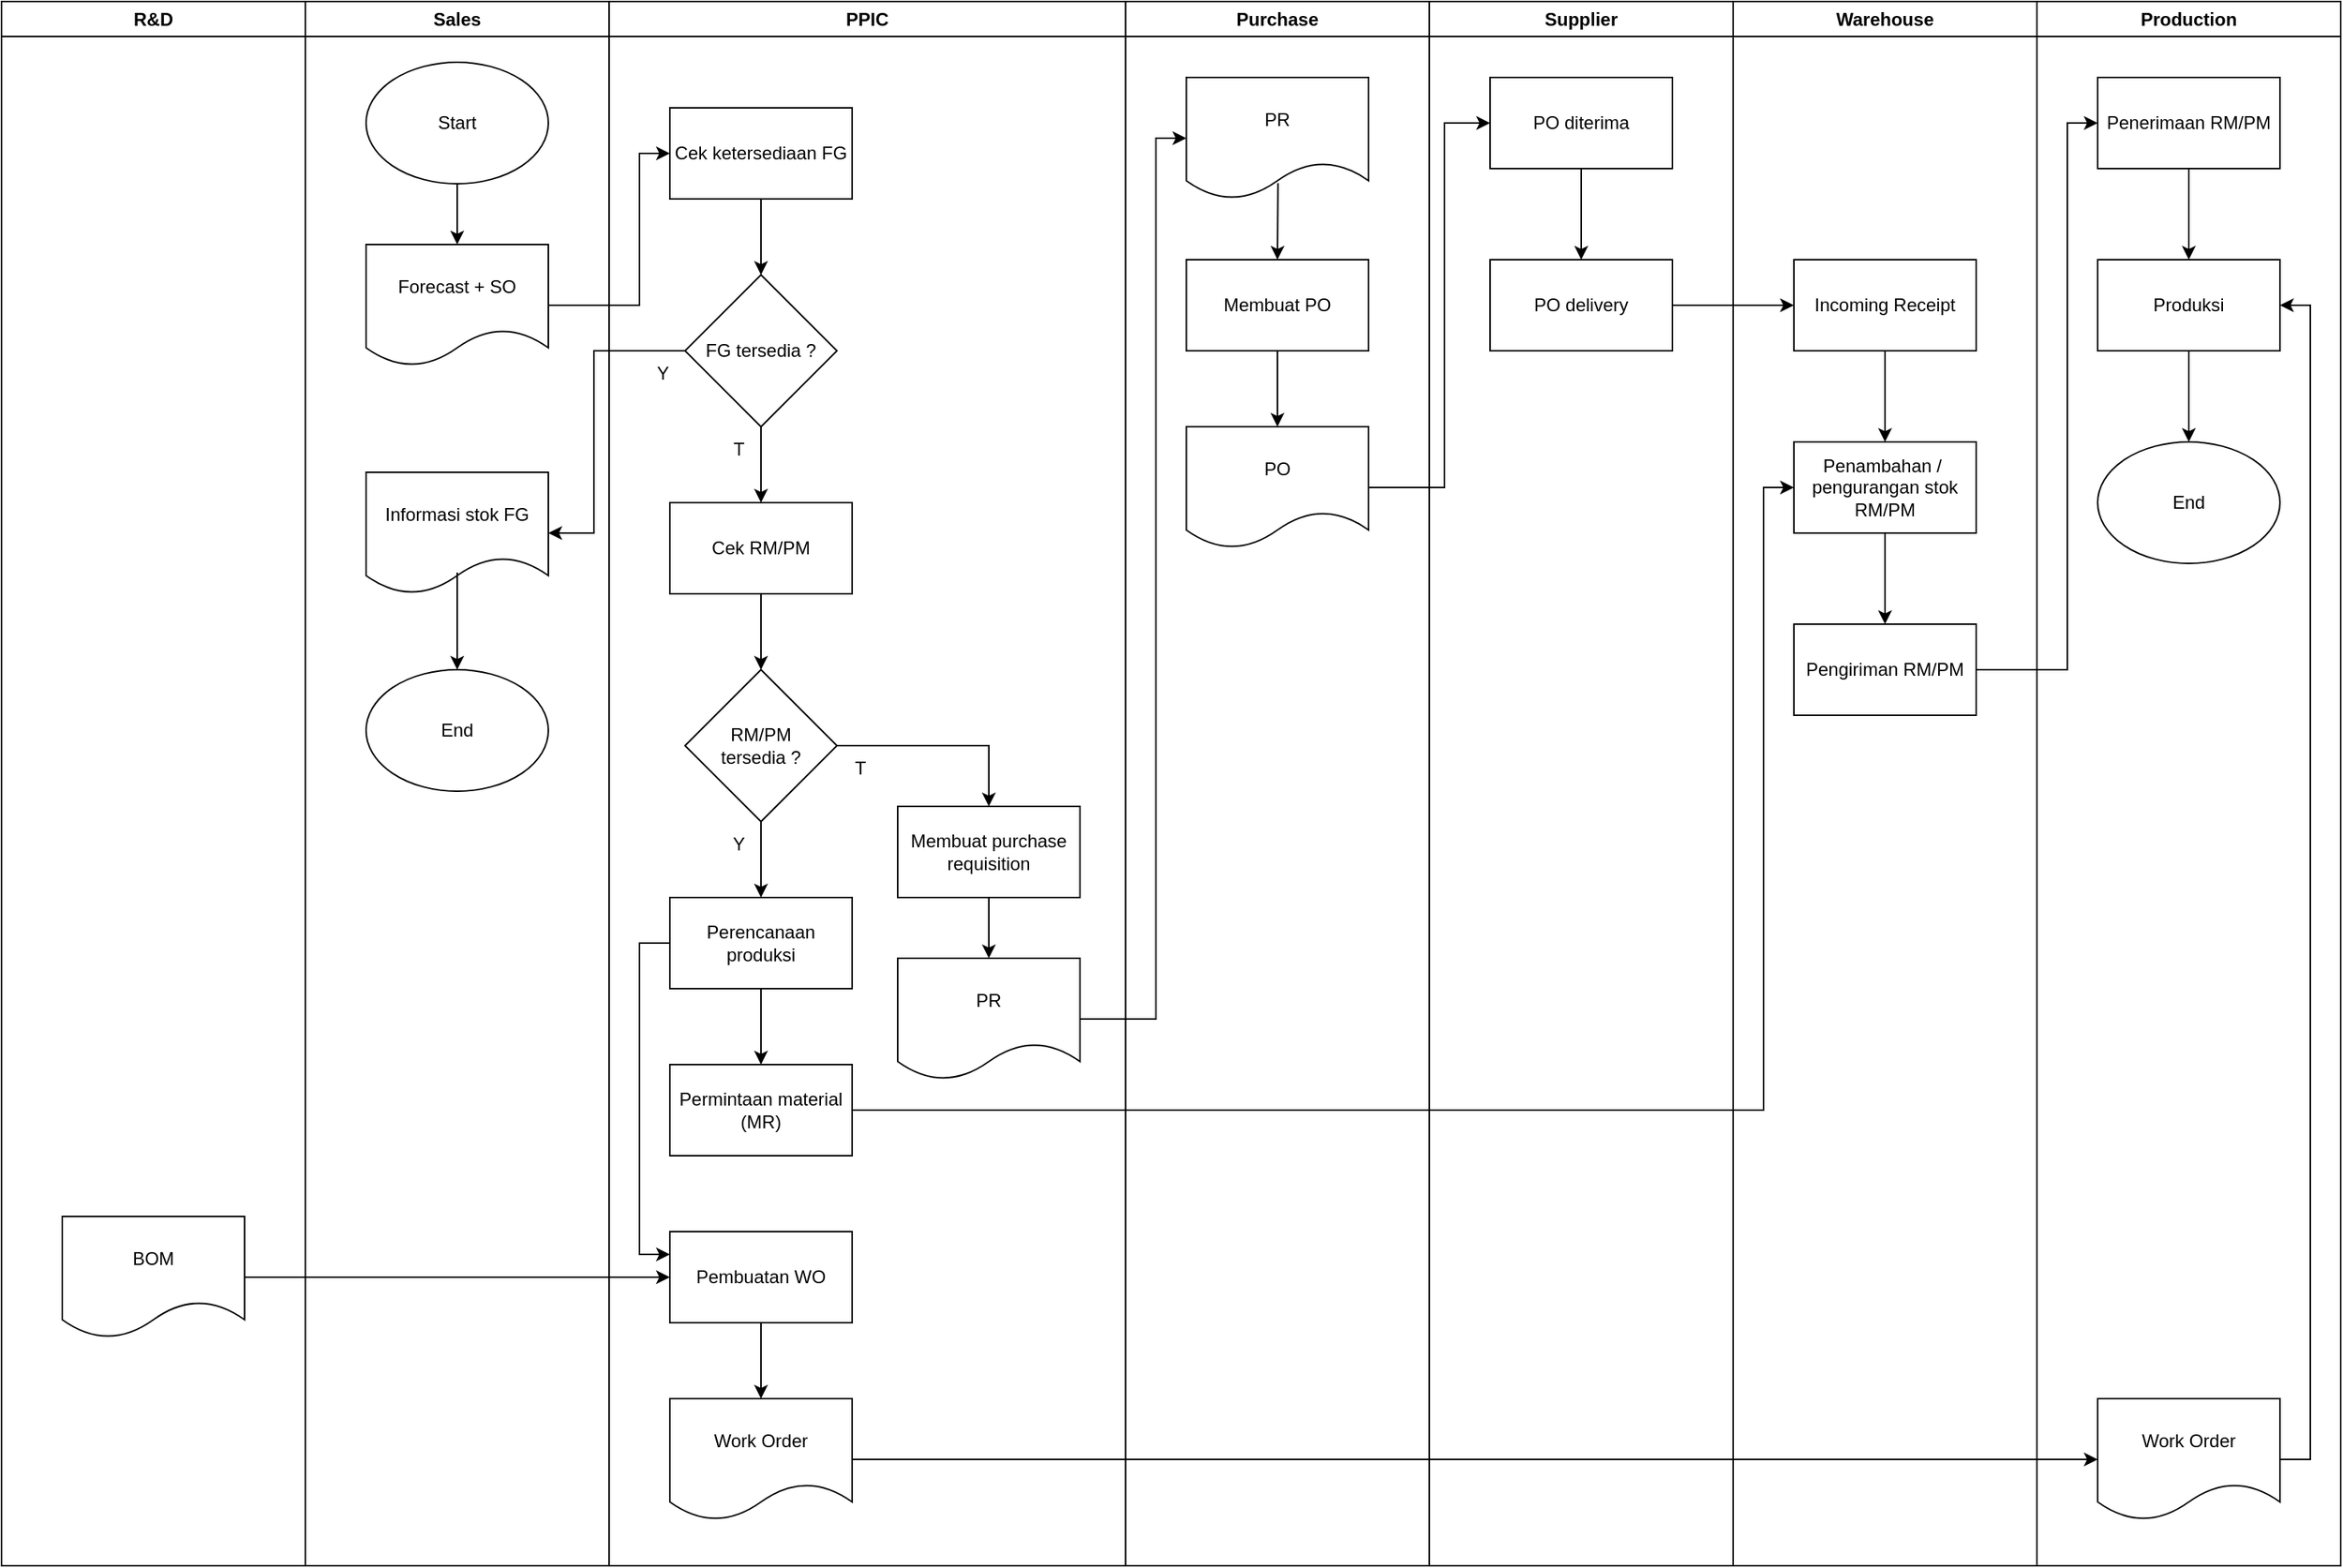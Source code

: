 <mxfile version="22.1.7" type="github" pages="3">
  <diagram id="Ndzk4cRHXx1tJSq1SwT6" name="SOP PPIC - Production Planning (General Flow)">
    <mxGraphModel dx="1179" dy="533" grid="1" gridSize="10" guides="1" tooltips="1" connect="1" arrows="1" fold="1" page="1" pageScale="1" pageWidth="1500" pageHeight="1400" math="0" shadow="0">
      <root>
        <mxCell id="0" />
        <mxCell id="1" parent="0" />
        <mxCell id="GzRp86yh9bS0TsCPcmx8-1" value="Sales" style="swimlane;whiteSpace=wrap;html=1;" vertex="1" parent="1">
          <mxGeometry x="280" y="70" width="200" height="1030" as="geometry" />
        </mxCell>
        <mxCell id="GzRp86yh9bS0TsCPcmx8-8" value="Start" style="ellipse;whiteSpace=wrap;html=1;" vertex="1" parent="GzRp86yh9bS0TsCPcmx8-1">
          <mxGeometry x="40" y="40" width="120" height="80" as="geometry" />
        </mxCell>
        <mxCell id="GzRp86yh9bS0TsCPcmx8-9" value="Forecast + SO" style="shape=document;whiteSpace=wrap;html=1;boundedLbl=1;" vertex="1" parent="GzRp86yh9bS0TsCPcmx8-1">
          <mxGeometry x="40" y="160" width="120" height="80" as="geometry" />
        </mxCell>
        <mxCell id="GzRp86yh9bS0TsCPcmx8-10" value="" style="endArrow=classic;html=1;rounded=0;exitX=0.5;exitY=1;exitDx=0;exitDy=0;entryX=0.5;entryY=0;entryDx=0;entryDy=0;" edge="1" parent="GzRp86yh9bS0TsCPcmx8-1" source="GzRp86yh9bS0TsCPcmx8-8" target="GzRp86yh9bS0TsCPcmx8-9">
          <mxGeometry width="50" height="50" relative="1" as="geometry">
            <mxPoint x="290" y="190" as="sourcePoint" />
            <mxPoint x="340" y="140" as="targetPoint" />
          </mxGeometry>
        </mxCell>
        <mxCell id="GzRp86yh9bS0TsCPcmx8-16" value="Informasi stok FG" style="shape=document;whiteSpace=wrap;html=1;boundedLbl=1;" vertex="1" parent="GzRp86yh9bS0TsCPcmx8-1">
          <mxGeometry x="40" y="310" width="120" height="80" as="geometry" />
        </mxCell>
        <mxCell id="GzRp86yh9bS0TsCPcmx8-32" value="End" style="ellipse;whiteSpace=wrap;html=1;" vertex="1" parent="GzRp86yh9bS0TsCPcmx8-1">
          <mxGeometry x="40" y="440" width="120" height="80" as="geometry" />
        </mxCell>
        <mxCell id="GzRp86yh9bS0TsCPcmx8-33" value="" style="endArrow=classic;html=1;rounded=0;exitX=0.5;exitY=0.825;exitDx=0;exitDy=0;exitPerimeter=0;entryX=0.5;entryY=0;entryDx=0;entryDy=0;" edge="1" parent="GzRp86yh9bS0TsCPcmx8-1" source="GzRp86yh9bS0TsCPcmx8-16" target="GzRp86yh9bS0TsCPcmx8-32">
          <mxGeometry width="50" height="50" relative="1" as="geometry">
            <mxPoint x="-80" y="380" as="sourcePoint" />
            <mxPoint x="-30" y="330" as="targetPoint" />
          </mxGeometry>
        </mxCell>
        <mxCell id="GzRp86yh9bS0TsCPcmx8-2" value="PPIC" style="swimlane;whiteSpace=wrap;html=1;" vertex="1" parent="1">
          <mxGeometry x="480" y="70" width="340" height="1030" as="geometry" />
        </mxCell>
        <mxCell id="GzRp86yh9bS0TsCPcmx8-11" value="Cek ketersediaan FG" style="rounded=0;whiteSpace=wrap;html=1;" vertex="1" parent="GzRp86yh9bS0TsCPcmx8-2">
          <mxGeometry x="40" y="70" width="120" height="60" as="geometry" />
        </mxCell>
        <mxCell id="GzRp86yh9bS0TsCPcmx8-12" value="FG tersedia ?" style="rhombus;whiteSpace=wrap;html=1;" vertex="1" parent="GzRp86yh9bS0TsCPcmx8-2">
          <mxGeometry x="50" y="180" width="100" height="100" as="geometry" />
        </mxCell>
        <mxCell id="GzRp86yh9bS0TsCPcmx8-13" value="" style="endArrow=classic;html=1;rounded=0;exitX=0.5;exitY=1;exitDx=0;exitDy=0;entryX=0.5;entryY=0;entryDx=0;entryDy=0;" edge="1" parent="GzRp86yh9bS0TsCPcmx8-2" source="GzRp86yh9bS0TsCPcmx8-11" target="GzRp86yh9bS0TsCPcmx8-12">
          <mxGeometry width="50" height="50" relative="1" as="geometry">
            <mxPoint x="240" y="240" as="sourcePoint" />
            <mxPoint x="290" y="190" as="targetPoint" />
          </mxGeometry>
        </mxCell>
        <mxCell id="GzRp86yh9bS0TsCPcmx8-17" value="Cek RM/PM" style="rounded=0;whiteSpace=wrap;html=1;" vertex="1" parent="GzRp86yh9bS0TsCPcmx8-2">
          <mxGeometry x="40" y="330" width="120" height="60" as="geometry" />
        </mxCell>
        <mxCell id="GzRp86yh9bS0TsCPcmx8-18" value="" style="endArrow=classic;html=1;rounded=0;exitX=0.5;exitY=1;exitDx=0;exitDy=0;entryX=0.5;entryY=0;entryDx=0;entryDy=0;" edge="1" parent="GzRp86yh9bS0TsCPcmx8-2" source="GzRp86yh9bS0TsCPcmx8-12" target="GzRp86yh9bS0TsCPcmx8-17">
          <mxGeometry width="50" height="50" relative="1" as="geometry">
            <mxPoint x="290" y="320" as="sourcePoint" />
            <mxPoint x="340" y="270" as="targetPoint" />
          </mxGeometry>
        </mxCell>
        <mxCell id="GzRp86yh9bS0TsCPcmx8-19" value="RM/PM &lt;br&gt;tersedia ?" style="rhombus;whiteSpace=wrap;html=1;" vertex="1" parent="GzRp86yh9bS0TsCPcmx8-2">
          <mxGeometry x="50" y="440" width="100" height="100" as="geometry" />
        </mxCell>
        <mxCell id="GzRp86yh9bS0TsCPcmx8-20" value="" style="endArrow=classic;html=1;rounded=0;exitX=0.5;exitY=1;exitDx=0;exitDy=0;entryX=0.5;entryY=0;entryDx=0;entryDy=0;" edge="1" parent="GzRp86yh9bS0TsCPcmx8-2" source="GzRp86yh9bS0TsCPcmx8-17" target="GzRp86yh9bS0TsCPcmx8-19">
          <mxGeometry width="50" height="50" relative="1" as="geometry">
            <mxPoint x="300" y="440" as="sourcePoint" />
            <mxPoint x="350" y="390" as="targetPoint" />
          </mxGeometry>
        </mxCell>
        <mxCell id="GzRp86yh9bS0TsCPcmx8-21" value="Perencanaan produksi" style="rounded=0;whiteSpace=wrap;html=1;" vertex="1" parent="GzRp86yh9bS0TsCPcmx8-2">
          <mxGeometry x="40" y="590" width="120" height="60" as="geometry" />
        </mxCell>
        <mxCell id="GzRp86yh9bS0TsCPcmx8-22" value="" style="endArrow=classic;html=1;rounded=0;exitX=0.5;exitY=1;exitDx=0;exitDy=0;entryX=0.5;entryY=0;entryDx=0;entryDy=0;" edge="1" parent="GzRp86yh9bS0TsCPcmx8-2" source="GzRp86yh9bS0TsCPcmx8-19" target="GzRp86yh9bS0TsCPcmx8-21">
          <mxGeometry width="50" height="50" relative="1" as="geometry">
            <mxPoint x="260" y="570" as="sourcePoint" />
            <mxPoint x="310" y="520" as="targetPoint" />
          </mxGeometry>
        </mxCell>
        <mxCell id="GzRp86yh9bS0TsCPcmx8-23" value="Permintaan material (MR)" style="rounded=0;whiteSpace=wrap;html=1;" vertex="1" parent="GzRp86yh9bS0TsCPcmx8-2">
          <mxGeometry x="40" y="700" width="120" height="60" as="geometry" />
        </mxCell>
        <mxCell id="GzRp86yh9bS0TsCPcmx8-24" value="Pembuatan WO" style="rounded=0;whiteSpace=wrap;html=1;" vertex="1" parent="GzRp86yh9bS0TsCPcmx8-2">
          <mxGeometry x="40" y="810" width="120" height="60" as="geometry" />
        </mxCell>
        <mxCell id="GzRp86yh9bS0TsCPcmx8-25" value="Work Order" style="shape=document;whiteSpace=wrap;html=1;boundedLbl=1;" vertex="1" parent="GzRp86yh9bS0TsCPcmx8-2">
          <mxGeometry x="40" y="920" width="120" height="80" as="geometry" />
        </mxCell>
        <mxCell id="GzRp86yh9bS0TsCPcmx8-26" value="" style="endArrow=classic;html=1;rounded=0;exitX=0.5;exitY=1;exitDx=0;exitDy=0;entryX=0.5;entryY=0;entryDx=0;entryDy=0;" edge="1" parent="GzRp86yh9bS0TsCPcmx8-2" source="GzRp86yh9bS0TsCPcmx8-21" target="GzRp86yh9bS0TsCPcmx8-23">
          <mxGeometry width="50" height="50" relative="1" as="geometry">
            <mxPoint x="310" y="660" as="sourcePoint" />
            <mxPoint x="360" y="610" as="targetPoint" />
          </mxGeometry>
        </mxCell>
        <mxCell id="GzRp86yh9bS0TsCPcmx8-28" value="" style="endArrow=classic;html=1;rounded=0;exitX=0.5;exitY=1;exitDx=0;exitDy=0;entryX=0.5;entryY=0;entryDx=0;entryDy=0;" edge="1" parent="GzRp86yh9bS0TsCPcmx8-2" source="GzRp86yh9bS0TsCPcmx8-24" target="GzRp86yh9bS0TsCPcmx8-25">
          <mxGeometry width="50" height="50" relative="1" as="geometry">
            <mxPoint x="260" y="900" as="sourcePoint" />
            <mxPoint x="310" y="850" as="targetPoint" />
          </mxGeometry>
        </mxCell>
        <mxCell id="GzRp86yh9bS0TsCPcmx8-35" value="Y" style="text;html=1;align=center;verticalAlign=middle;resizable=0;points=[];autosize=1;strokeColor=none;fillColor=none;" vertex="1" parent="GzRp86yh9bS0TsCPcmx8-2">
          <mxGeometry x="20" y="230" width="30" height="30" as="geometry" />
        </mxCell>
        <mxCell id="GzRp86yh9bS0TsCPcmx8-36" value="T" style="text;html=1;align=center;verticalAlign=middle;resizable=0;points=[];autosize=1;strokeColor=none;fillColor=none;" vertex="1" parent="GzRp86yh9bS0TsCPcmx8-2">
          <mxGeometry x="70" y="280" width="30" height="30" as="geometry" />
        </mxCell>
        <mxCell id="GzRp86yh9bS0TsCPcmx8-37" value="Y" style="text;html=1;align=center;verticalAlign=middle;resizable=0;points=[];autosize=1;strokeColor=none;fillColor=none;" vertex="1" parent="GzRp86yh9bS0TsCPcmx8-2">
          <mxGeometry x="70" y="540" width="30" height="30" as="geometry" />
        </mxCell>
        <mxCell id="GzRp86yh9bS0TsCPcmx8-38" value="Membuat purchase requisition" style="rounded=0;whiteSpace=wrap;html=1;" vertex="1" parent="GzRp86yh9bS0TsCPcmx8-2">
          <mxGeometry x="190" y="530" width="120" height="60" as="geometry" />
        </mxCell>
        <mxCell id="GzRp86yh9bS0TsCPcmx8-39" value="" style="endArrow=classic;html=1;rounded=0;exitX=1;exitY=0.5;exitDx=0;exitDy=0;entryX=0.5;entryY=0;entryDx=0;entryDy=0;" edge="1" parent="GzRp86yh9bS0TsCPcmx8-2" source="GzRp86yh9bS0TsCPcmx8-19" target="GzRp86yh9bS0TsCPcmx8-38">
          <mxGeometry width="50" height="50" relative="1" as="geometry">
            <mxPoint x="220" y="520" as="sourcePoint" />
            <mxPoint x="270" y="470" as="targetPoint" />
            <Array as="points">
              <mxPoint x="250" y="490" />
            </Array>
          </mxGeometry>
        </mxCell>
        <mxCell id="GzRp86yh9bS0TsCPcmx8-40" value="T" style="text;html=1;align=center;verticalAlign=middle;resizable=0;points=[];autosize=1;strokeColor=none;fillColor=none;" vertex="1" parent="GzRp86yh9bS0TsCPcmx8-2">
          <mxGeometry x="150" y="490" width="30" height="30" as="geometry" />
        </mxCell>
        <mxCell id="GzRp86yh9bS0TsCPcmx8-41" value="PR" style="shape=document;whiteSpace=wrap;html=1;boundedLbl=1;" vertex="1" parent="GzRp86yh9bS0TsCPcmx8-2">
          <mxGeometry x="190" y="630" width="120" height="80" as="geometry" />
        </mxCell>
        <mxCell id="GzRp86yh9bS0TsCPcmx8-42" value="" style="endArrow=classic;html=1;rounded=0;exitX=0.5;exitY=1;exitDx=0;exitDy=0;entryX=0.5;entryY=0;entryDx=0;entryDy=0;" edge="1" parent="GzRp86yh9bS0TsCPcmx8-2" source="GzRp86yh9bS0TsCPcmx8-38" target="GzRp86yh9bS0TsCPcmx8-41">
          <mxGeometry width="50" height="50" relative="1" as="geometry">
            <mxPoint x="400" y="690" as="sourcePoint" />
            <mxPoint x="450" y="640" as="targetPoint" />
          </mxGeometry>
        </mxCell>
        <mxCell id="GzRp86yh9bS0TsCPcmx8-66" value="" style="endArrow=classic;html=1;rounded=0;exitX=0;exitY=0.5;exitDx=0;exitDy=0;entryX=0;entryY=0.25;entryDx=0;entryDy=0;" edge="1" parent="GzRp86yh9bS0TsCPcmx8-2" source="GzRp86yh9bS0TsCPcmx8-21" target="GzRp86yh9bS0TsCPcmx8-24">
          <mxGeometry width="50" height="50" relative="1" as="geometry">
            <mxPoint x="-90" y="670" as="sourcePoint" />
            <mxPoint x="20" y="800" as="targetPoint" />
            <Array as="points">
              <mxPoint x="20" y="620" />
              <mxPoint x="20" y="825" />
            </Array>
          </mxGeometry>
        </mxCell>
        <mxCell id="GzRp86yh9bS0TsCPcmx8-3" value="Purchase" style="swimlane;whiteSpace=wrap;html=1;" vertex="1" parent="1">
          <mxGeometry x="820" y="70" width="200" height="1030" as="geometry" />
        </mxCell>
        <mxCell id="GzRp86yh9bS0TsCPcmx8-43" value="PR" style="shape=document;whiteSpace=wrap;html=1;boundedLbl=1;" vertex="1" parent="GzRp86yh9bS0TsCPcmx8-3">
          <mxGeometry x="40" y="50" width="120" height="80" as="geometry" />
        </mxCell>
        <mxCell id="GzRp86yh9bS0TsCPcmx8-45" value="Membuat PO" style="rounded=0;whiteSpace=wrap;html=1;" vertex="1" parent="GzRp86yh9bS0TsCPcmx8-3">
          <mxGeometry x="40" y="170" width="120" height="60" as="geometry" />
        </mxCell>
        <mxCell id="GzRp86yh9bS0TsCPcmx8-46" value="PO" style="shape=document;whiteSpace=wrap;html=1;boundedLbl=1;" vertex="1" parent="GzRp86yh9bS0TsCPcmx8-3">
          <mxGeometry x="40" y="280" width="120" height="80" as="geometry" />
        </mxCell>
        <mxCell id="GzRp86yh9bS0TsCPcmx8-47" value="" style="endArrow=classic;html=1;rounded=0;exitX=0.503;exitY=0.871;exitDx=0;exitDy=0;exitPerimeter=0;entryX=0.5;entryY=0;entryDx=0;entryDy=0;" edge="1" parent="GzRp86yh9bS0TsCPcmx8-3" source="GzRp86yh9bS0TsCPcmx8-43" target="GzRp86yh9bS0TsCPcmx8-45">
          <mxGeometry width="50" height="50" relative="1" as="geometry">
            <mxPoint x="260" y="140" as="sourcePoint" />
            <mxPoint x="310" y="90" as="targetPoint" />
          </mxGeometry>
        </mxCell>
        <mxCell id="GzRp86yh9bS0TsCPcmx8-48" value="" style="endArrow=classic;html=1;rounded=0;exitX=0.5;exitY=1;exitDx=0;exitDy=0;entryX=0.5;entryY=0;entryDx=0;entryDy=0;" edge="1" parent="GzRp86yh9bS0TsCPcmx8-3" source="GzRp86yh9bS0TsCPcmx8-45" target="GzRp86yh9bS0TsCPcmx8-46">
          <mxGeometry width="50" height="50" relative="1" as="geometry">
            <mxPoint x="230" y="230" as="sourcePoint" />
            <mxPoint x="280" y="180" as="targetPoint" />
          </mxGeometry>
        </mxCell>
        <mxCell id="GzRp86yh9bS0TsCPcmx8-4" value="Supplier" style="swimlane;whiteSpace=wrap;html=1;" vertex="1" parent="1">
          <mxGeometry x="1020" y="70" width="200" height="1030" as="geometry" />
        </mxCell>
        <mxCell id="GzRp86yh9bS0TsCPcmx8-49" value="PO diterima" style="rounded=0;whiteSpace=wrap;html=1;" vertex="1" parent="GzRp86yh9bS0TsCPcmx8-4">
          <mxGeometry x="40" y="50" width="120" height="60" as="geometry" />
        </mxCell>
        <mxCell id="GzRp86yh9bS0TsCPcmx8-50" value="PO delivery" style="rounded=0;whiteSpace=wrap;html=1;" vertex="1" parent="GzRp86yh9bS0TsCPcmx8-4">
          <mxGeometry x="40" y="170" width="120" height="60" as="geometry" />
        </mxCell>
        <mxCell id="GzRp86yh9bS0TsCPcmx8-52" value="" style="endArrow=classic;html=1;rounded=0;exitX=0.5;exitY=1;exitDx=0;exitDy=0;entryX=0.5;entryY=0;entryDx=0;entryDy=0;" edge="1" parent="GzRp86yh9bS0TsCPcmx8-4" source="GzRp86yh9bS0TsCPcmx8-49" target="GzRp86yh9bS0TsCPcmx8-50">
          <mxGeometry width="50" height="50" relative="1" as="geometry">
            <mxPoint x="250" y="210" as="sourcePoint" />
            <mxPoint x="300" y="160" as="targetPoint" />
          </mxGeometry>
        </mxCell>
        <mxCell id="GzRp86yh9bS0TsCPcmx8-6" value="Warehouse" style="swimlane;whiteSpace=wrap;html=1;" vertex="1" parent="1">
          <mxGeometry x="1220" y="70" width="200" height="1030" as="geometry" />
        </mxCell>
        <mxCell id="GzRp86yh9bS0TsCPcmx8-53" value="Incoming Receipt" style="rounded=0;whiteSpace=wrap;html=1;" vertex="1" parent="GzRp86yh9bS0TsCPcmx8-6">
          <mxGeometry x="40" y="170" width="120" height="60" as="geometry" />
        </mxCell>
        <mxCell id="GzRp86yh9bS0TsCPcmx8-55" value="Penambahan /&amp;nbsp;&lt;br&gt;pengurangan stok RM/PM" style="rounded=0;whiteSpace=wrap;html=1;" vertex="1" parent="GzRp86yh9bS0TsCPcmx8-6">
          <mxGeometry x="40" y="290" width="120" height="60" as="geometry" />
        </mxCell>
        <mxCell id="GzRp86yh9bS0TsCPcmx8-56" value="" style="endArrow=classic;html=1;rounded=0;exitX=0.5;exitY=1;exitDx=0;exitDy=0;entryX=0.5;entryY=0;entryDx=0;entryDy=0;" edge="1" parent="GzRp86yh9bS0TsCPcmx8-6" source="GzRp86yh9bS0TsCPcmx8-53" target="GzRp86yh9bS0TsCPcmx8-55">
          <mxGeometry width="50" height="50" relative="1" as="geometry">
            <mxPoint x="260" y="270" as="sourcePoint" />
            <mxPoint x="310" y="220" as="targetPoint" />
          </mxGeometry>
        </mxCell>
        <mxCell id="GzRp86yh9bS0TsCPcmx8-57" value="Pengiriman RM/PM" style="rounded=0;whiteSpace=wrap;html=1;" vertex="1" parent="GzRp86yh9bS0TsCPcmx8-6">
          <mxGeometry x="40" y="410" width="120" height="60" as="geometry" />
        </mxCell>
        <mxCell id="GzRp86yh9bS0TsCPcmx8-58" value="" style="endArrow=classic;html=1;rounded=0;exitX=0.5;exitY=1;exitDx=0;exitDy=0;entryX=0.5;entryY=0;entryDx=0;entryDy=0;" edge="1" parent="GzRp86yh9bS0TsCPcmx8-6" source="GzRp86yh9bS0TsCPcmx8-55" target="GzRp86yh9bS0TsCPcmx8-57">
          <mxGeometry width="50" height="50" relative="1" as="geometry">
            <mxPoint x="470" y="270" as="sourcePoint" />
            <mxPoint x="520" y="220" as="targetPoint" />
          </mxGeometry>
        </mxCell>
        <mxCell id="GzRp86yh9bS0TsCPcmx8-7" value="Production" style="swimlane;whiteSpace=wrap;html=1;" vertex="1" parent="1">
          <mxGeometry x="1420" y="70" width="200" height="1030" as="geometry" />
        </mxCell>
        <mxCell id="GzRp86yh9bS0TsCPcmx8-59" value="Penerimaan RM/PM" style="rounded=0;whiteSpace=wrap;html=1;" vertex="1" parent="GzRp86yh9bS0TsCPcmx8-7">
          <mxGeometry x="40" y="50" width="120" height="60" as="geometry" />
        </mxCell>
        <mxCell id="GzRp86yh9bS0TsCPcmx8-61" value="Produksi" style="rounded=0;whiteSpace=wrap;html=1;" vertex="1" parent="GzRp86yh9bS0TsCPcmx8-7">
          <mxGeometry x="40" y="170" width="120" height="60" as="geometry" />
        </mxCell>
        <mxCell id="GzRp86yh9bS0TsCPcmx8-62" value="" style="endArrow=classic;html=1;rounded=0;exitX=0.5;exitY=1;exitDx=0;exitDy=0;entryX=0.5;entryY=0;entryDx=0;entryDy=0;" edge="1" parent="GzRp86yh9bS0TsCPcmx8-7" source="GzRp86yh9bS0TsCPcmx8-59" target="GzRp86yh9bS0TsCPcmx8-61">
          <mxGeometry width="50" height="50" relative="1" as="geometry">
            <mxPoint x="240" y="180" as="sourcePoint" />
            <mxPoint x="290" y="130" as="targetPoint" />
          </mxGeometry>
        </mxCell>
        <mxCell id="GzRp86yh9bS0TsCPcmx8-63" value="End" style="ellipse;whiteSpace=wrap;html=1;" vertex="1" parent="GzRp86yh9bS0TsCPcmx8-7">
          <mxGeometry x="40" y="290" width="120" height="80" as="geometry" />
        </mxCell>
        <mxCell id="GzRp86yh9bS0TsCPcmx8-64" value="" style="endArrow=classic;html=1;rounded=0;exitX=0.5;exitY=1;exitDx=0;exitDy=0;entryX=0.5;entryY=0;entryDx=0;entryDy=0;" edge="1" parent="GzRp86yh9bS0TsCPcmx8-7" source="GzRp86yh9bS0TsCPcmx8-61" target="GzRp86yh9bS0TsCPcmx8-63">
          <mxGeometry width="50" height="50" relative="1" as="geometry">
            <mxPoint x="280" y="240" as="sourcePoint" />
            <mxPoint x="330" y="190" as="targetPoint" />
          </mxGeometry>
        </mxCell>
        <mxCell id="GzRp86yh9bS0TsCPcmx8-67" value="Work Order" style="shape=document;whiteSpace=wrap;html=1;boundedLbl=1;" vertex="1" parent="GzRp86yh9bS0TsCPcmx8-7">
          <mxGeometry x="40" y="920" width="120" height="80" as="geometry" />
        </mxCell>
        <mxCell id="GzRp86yh9bS0TsCPcmx8-69" value="" style="endArrow=classic;html=1;rounded=0;exitX=1;exitY=0.5;exitDx=0;exitDy=0;entryX=1;entryY=0.5;entryDx=0;entryDy=0;" edge="1" parent="GzRp86yh9bS0TsCPcmx8-7" source="GzRp86yh9bS0TsCPcmx8-67" target="GzRp86yh9bS0TsCPcmx8-61">
          <mxGeometry width="50" height="50" relative="1" as="geometry">
            <mxPoint x="300" y="710" as="sourcePoint" />
            <mxPoint x="350" y="660" as="targetPoint" />
            <Array as="points">
              <mxPoint x="180" y="960" />
              <mxPoint x="180" y="200" />
            </Array>
          </mxGeometry>
        </mxCell>
        <mxCell id="GzRp86yh9bS0TsCPcmx8-14" value="" style="endArrow=classic;html=1;rounded=0;exitX=0;exitY=0.5;exitDx=0;exitDy=0;entryX=1;entryY=0.5;entryDx=0;entryDy=0;" edge="1" parent="1" source="GzRp86yh9bS0TsCPcmx8-12" target="GzRp86yh9bS0TsCPcmx8-16">
          <mxGeometry width="50" height="50" relative="1" as="geometry">
            <mxPoint x="590" y="420" as="sourcePoint" />
            <mxPoint x="640" y="370" as="targetPoint" />
            <Array as="points">
              <mxPoint x="470" y="300" />
              <mxPoint x="470" y="420" />
            </Array>
          </mxGeometry>
        </mxCell>
        <mxCell id="GzRp86yh9bS0TsCPcmx8-29" value="R&amp;amp;D" style="swimlane;whiteSpace=wrap;html=1;" vertex="1" parent="1">
          <mxGeometry x="80" y="70" width="200" height="1030" as="geometry" />
        </mxCell>
        <mxCell id="GzRp86yh9bS0TsCPcmx8-30" value="BOM" style="shape=document;whiteSpace=wrap;html=1;boundedLbl=1;" vertex="1" parent="GzRp86yh9bS0TsCPcmx8-29">
          <mxGeometry x="40" y="800" width="120" height="80" as="geometry" />
        </mxCell>
        <mxCell id="GzRp86yh9bS0TsCPcmx8-31" value="" style="endArrow=classic;html=1;rounded=0;exitX=1;exitY=0.5;exitDx=0;exitDy=0;entryX=0;entryY=0.5;entryDx=0;entryDy=0;" edge="1" parent="1" source="GzRp86yh9bS0TsCPcmx8-30" target="GzRp86yh9bS0TsCPcmx8-24">
          <mxGeometry width="50" height="50" relative="1" as="geometry">
            <mxPoint x="310" y="900" as="sourcePoint" />
            <mxPoint x="390" y="940" as="targetPoint" />
          </mxGeometry>
        </mxCell>
        <mxCell id="GzRp86yh9bS0TsCPcmx8-34" value="" style="endArrow=classic;html=1;rounded=0;exitX=1;exitY=0.5;exitDx=0;exitDy=0;entryX=0;entryY=0.5;entryDx=0;entryDy=0;" edge="1" parent="1" source="GzRp86yh9bS0TsCPcmx8-9" target="GzRp86yh9bS0TsCPcmx8-11">
          <mxGeometry width="50" height="50" relative="1" as="geometry">
            <mxPoint x="400" y="40" as="sourcePoint" />
            <mxPoint x="450" y="-10" as="targetPoint" />
            <Array as="points">
              <mxPoint x="500" y="270" />
              <mxPoint x="500" y="170" />
            </Array>
          </mxGeometry>
        </mxCell>
        <mxCell id="GzRp86yh9bS0TsCPcmx8-44" value="" style="endArrow=classic;html=1;rounded=0;exitX=1;exitY=0.5;exitDx=0;exitDy=0;entryX=0;entryY=0.5;entryDx=0;entryDy=0;" edge="1" parent="1" source="GzRp86yh9bS0TsCPcmx8-41" target="GzRp86yh9bS0TsCPcmx8-43">
          <mxGeometry width="50" height="50" relative="1" as="geometry">
            <mxPoint x="880" y="810" as="sourcePoint" />
            <mxPoint x="830" y="270" as="targetPoint" />
            <Array as="points">
              <mxPoint x="840" y="740" />
              <mxPoint x="840" y="160" />
            </Array>
          </mxGeometry>
        </mxCell>
        <mxCell id="GzRp86yh9bS0TsCPcmx8-51" value="" style="endArrow=classic;html=1;rounded=0;exitX=1;exitY=0.5;exitDx=0;exitDy=0;entryX=0;entryY=0.5;entryDx=0;entryDy=0;" edge="1" parent="1" source="GzRp86yh9bS0TsCPcmx8-46" target="GzRp86yh9bS0TsCPcmx8-49">
          <mxGeometry width="50" height="50" relative="1" as="geometry">
            <mxPoint x="1100" y="400" as="sourcePoint" />
            <mxPoint x="1150" y="350" as="targetPoint" />
            <Array as="points">
              <mxPoint x="1030" y="390" />
              <mxPoint x="1030" y="150" />
            </Array>
          </mxGeometry>
        </mxCell>
        <mxCell id="GzRp86yh9bS0TsCPcmx8-54" value="" style="endArrow=classic;html=1;rounded=0;exitX=1;exitY=0.5;exitDx=0;exitDy=0;entryX=0;entryY=0.5;entryDx=0;entryDy=0;" edge="1" parent="1" source="GzRp86yh9bS0TsCPcmx8-50" target="GzRp86yh9bS0TsCPcmx8-53">
          <mxGeometry width="50" height="50" relative="1" as="geometry">
            <mxPoint x="1300" y="410" as="sourcePoint" />
            <mxPoint x="1350" y="360" as="targetPoint" />
          </mxGeometry>
        </mxCell>
        <mxCell id="GzRp86yh9bS0TsCPcmx8-60" value="" style="endArrow=classic;html=1;rounded=0;exitX=1;exitY=0.5;exitDx=0;exitDy=0;entryX=0;entryY=0.5;entryDx=0;entryDy=0;" edge="1" parent="1" source="GzRp86yh9bS0TsCPcmx8-57" target="GzRp86yh9bS0TsCPcmx8-59">
          <mxGeometry width="50" height="50" relative="1" as="geometry">
            <mxPoint x="1660" y="420" as="sourcePoint" />
            <mxPoint x="1710" y="370" as="targetPoint" />
            <Array as="points">
              <mxPoint x="1440" y="510" />
              <mxPoint x="1440" y="150" />
            </Array>
          </mxGeometry>
        </mxCell>
        <mxCell id="GzRp86yh9bS0TsCPcmx8-65" value="" style="endArrow=classic;html=1;rounded=0;exitX=1;exitY=0.5;exitDx=0;exitDy=0;entryX=0;entryY=0.5;entryDx=0;entryDy=0;" edge="1" parent="1" source="GzRp86yh9bS0TsCPcmx8-23" target="GzRp86yh9bS0TsCPcmx8-55">
          <mxGeometry width="50" height="50" relative="1" as="geometry">
            <mxPoint x="870" y="790" as="sourcePoint" />
            <mxPoint x="920" y="740" as="targetPoint" />
            <Array as="points">
              <mxPoint x="1240" y="800" />
              <mxPoint x="1240" y="390" />
            </Array>
          </mxGeometry>
        </mxCell>
        <mxCell id="GzRp86yh9bS0TsCPcmx8-68" value="" style="endArrow=classic;html=1;rounded=0;exitX=1;exitY=0.5;exitDx=0;exitDy=0;entryX=0;entryY=0.5;entryDx=0;entryDy=0;" edge="1" parent="1" source="GzRp86yh9bS0TsCPcmx8-25" target="GzRp86yh9bS0TsCPcmx8-67">
          <mxGeometry width="50" height="50" relative="1" as="geometry">
            <mxPoint x="970" y="1020" as="sourcePoint" />
            <mxPoint x="1020" y="970" as="targetPoint" />
          </mxGeometry>
        </mxCell>
      </root>
    </mxGraphModel>
  </diagram>
  <diagram name="SOP PPIC - MPS" id="PVBGpO9s_EvPg7zp4wOV">
    <mxGraphModel dx="1120" dy="506" grid="1" gridSize="10" guides="1" tooltips="1" connect="1" arrows="1" fold="1" page="1" pageScale="1" pageWidth="1500" pageHeight="1400" math="0" shadow="0">
      <root>
        <mxCell id="0" />
        <mxCell id="1" parent="0" />
        <mxCell id="FAUpyaf7PCAjL1hQBkfl-1" value="PPIC" style="swimlane;whiteSpace=wrap;html=1;" vertex="1" parent="1">
          <mxGeometry x="100" y="100" width="200" height="690" as="geometry" />
        </mxCell>
        <mxCell id="FAUpyaf7PCAjL1hQBkfl-8" value="Start" style="ellipse;whiteSpace=wrap;html=1;" vertex="1" parent="FAUpyaf7PCAjL1hQBkfl-1">
          <mxGeometry x="40" y="60" width="120" height="80" as="geometry" />
        </mxCell>
        <mxCell id="FAUpyaf7PCAjL1hQBkfl-9" value="Mengumpulkan data" style="rounded=0;whiteSpace=wrap;html=1;" vertex="1" parent="FAUpyaf7PCAjL1hQBkfl-1">
          <mxGeometry x="40" y="200" width="120" height="60" as="geometry" />
        </mxCell>
        <mxCell id="FAUpyaf7PCAjL1hQBkfl-15" value="" style="endArrow=classic;html=1;rounded=0;exitX=0.5;exitY=1;exitDx=0;exitDy=0;entryX=0.5;entryY=0;entryDx=0;entryDy=0;" edge="1" parent="FAUpyaf7PCAjL1hQBkfl-1" source="FAUpyaf7PCAjL1hQBkfl-8" target="FAUpyaf7PCAjL1hQBkfl-9">
          <mxGeometry width="50" height="50" relative="1" as="geometry">
            <mxPoint x="250" y="650" as="sourcePoint" />
            <mxPoint x="300" y="600" as="targetPoint" />
          </mxGeometry>
        </mxCell>
        <mxCell id="FAUpyaf7PCAjL1hQBkfl-21" value="Membuat MPS" style="rounded=0;whiteSpace=wrap;html=1;" vertex="1" parent="FAUpyaf7PCAjL1hQBkfl-1">
          <mxGeometry x="40" y="320" width="120" height="60" as="geometry" />
        </mxCell>
        <mxCell id="FAUpyaf7PCAjL1hQBkfl-22" value="MPS" style="shape=document;whiteSpace=wrap;html=1;boundedLbl=1;" vertex="1" parent="FAUpyaf7PCAjL1hQBkfl-1">
          <mxGeometry x="40" y="440" width="120" height="80" as="geometry" />
        </mxCell>
        <mxCell id="FAUpyaf7PCAjL1hQBkfl-23" value="" style="endArrow=classic;html=1;rounded=0;exitX=0.5;exitY=1;exitDx=0;exitDy=0;entryX=0.5;entryY=0;entryDx=0;entryDy=0;" edge="1" parent="FAUpyaf7PCAjL1hQBkfl-1" source="FAUpyaf7PCAjL1hQBkfl-9" target="FAUpyaf7PCAjL1hQBkfl-21">
          <mxGeometry width="50" height="50" relative="1" as="geometry">
            <mxPoint x="270" y="360" as="sourcePoint" />
            <mxPoint x="320" y="310" as="targetPoint" />
          </mxGeometry>
        </mxCell>
        <mxCell id="FAUpyaf7PCAjL1hQBkfl-24" value="" style="endArrow=classic;html=1;rounded=0;exitX=0.5;exitY=1;exitDx=0;exitDy=0;entryX=0.5;entryY=0;entryDx=0;entryDy=0;" edge="1" parent="FAUpyaf7PCAjL1hQBkfl-1" source="FAUpyaf7PCAjL1hQBkfl-21" target="FAUpyaf7PCAjL1hQBkfl-22">
          <mxGeometry width="50" height="50" relative="1" as="geometry">
            <mxPoint x="280" y="390" as="sourcePoint" />
            <mxPoint x="330" y="340" as="targetPoint" />
          </mxGeometry>
        </mxCell>
        <mxCell id="FAUpyaf7PCAjL1hQBkfl-35" value="End" style="ellipse;whiteSpace=wrap;html=1;" vertex="1" parent="FAUpyaf7PCAjL1hQBkfl-1">
          <mxGeometry x="40" y="580" width="120" height="80" as="geometry" />
        </mxCell>
        <mxCell id="FAUpyaf7PCAjL1hQBkfl-36" value="" style="endArrow=classic;html=1;rounded=0;exitX=0.5;exitY=0.875;exitDx=0;exitDy=0;exitPerimeter=0;entryX=0.5;entryY=0;entryDx=0;entryDy=0;" edge="1" parent="FAUpyaf7PCAjL1hQBkfl-1" source="FAUpyaf7PCAjL1hQBkfl-22" target="FAUpyaf7PCAjL1hQBkfl-35">
          <mxGeometry width="50" height="50" relative="1" as="geometry">
            <mxPoint x="370" y="650" as="sourcePoint" />
            <mxPoint x="420" y="600" as="targetPoint" />
          </mxGeometry>
        </mxCell>
        <mxCell id="FAUpyaf7PCAjL1hQBkfl-2" value="Production" style="swimlane;whiteSpace=wrap;html=1;" vertex="1" parent="1">
          <mxGeometry x="300" y="100" width="200" height="690" as="geometry" />
        </mxCell>
        <mxCell id="FAUpyaf7PCAjL1hQBkfl-10" value="MOQ + kapasitas" style="shape=document;whiteSpace=wrap;html=1;boundedLbl=1;" vertex="1" parent="FAUpyaf7PCAjL1hQBkfl-2">
          <mxGeometry x="40" y="60" width="120" height="80" as="geometry" />
        </mxCell>
        <mxCell id="FAUpyaf7PCAjL1hQBkfl-25" value="MPS" style="shape=document;whiteSpace=wrap;html=1;boundedLbl=1;" vertex="1" parent="FAUpyaf7PCAjL1hQBkfl-2">
          <mxGeometry x="40" y="510" width="120" height="80" as="geometry" />
        </mxCell>
        <mxCell id="FAUpyaf7PCAjL1hQBkfl-3" value="Engineering" style="swimlane;whiteSpace=wrap;html=1;" vertex="1" parent="1">
          <mxGeometry x="500" y="100" width="200" height="690" as="geometry" />
        </mxCell>
        <mxCell id="FAUpyaf7PCAjL1hQBkfl-11" value="Jadwal preventive maintenance" style="shape=document;whiteSpace=wrap;html=1;boundedLbl=1;" vertex="1" parent="FAUpyaf7PCAjL1hQBkfl-3">
          <mxGeometry x="40" y="60" width="120" height="80" as="geometry" />
        </mxCell>
        <mxCell id="FAUpyaf7PCAjL1hQBkfl-26" value="MPS" style="shape=document;whiteSpace=wrap;html=1;boundedLbl=1;" vertex="1" parent="FAUpyaf7PCAjL1hQBkfl-3">
          <mxGeometry x="40" y="510" width="120" height="80" as="geometry" />
        </mxCell>
        <mxCell id="FAUpyaf7PCAjL1hQBkfl-4" value="Quality" style="swimlane;whiteSpace=wrap;html=1;" vertex="1" parent="1">
          <mxGeometry x="700" y="100" width="200" height="690" as="geometry" />
        </mxCell>
        <mxCell id="FAUpyaf7PCAjL1hQBkfl-12" value="Standard spek" style="shape=document;whiteSpace=wrap;html=1;boundedLbl=1;" vertex="1" parent="FAUpyaf7PCAjL1hQBkfl-4">
          <mxGeometry x="40" y="60" width="120" height="80" as="geometry" />
        </mxCell>
        <mxCell id="FAUpyaf7PCAjL1hQBkfl-27" value="MPS" style="shape=document;whiteSpace=wrap;html=1;boundedLbl=1;" vertex="1" parent="FAUpyaf7PCAjL1hQBkfl-4">
          <mxGeometry x="40" y="510" width="120" height="80" as="geometry" />
        </mxCell>
        <mxCell id="FAUpyaf7PCAjL1hQBkfl-5" value="Warehouse" style="swimlane;whiteSpace=wrap;html=1;" vertex="1" parent="1">
          <mxGeometry x="900" y="100" width="200" height="690" as="geometry" />
        </mxCell>
        <mxCell id="FAUpyaf7PCAjL1hQBkfl-13" value="Stok" style="shape=document;whiteSpace=wrap;html=1;boundedLbl=1;" vertex="1" parent="FAUpyaf7PCAjL1hQBkfl-5">
          <mxGeometry x="40" y="60" width="120" height="80" as="geometry" />
        </mxCell>
        <mxCell id="FAUpyaf7PCAjL1hQBkfl-28" value="MPS" style="shape=document;whiteSpace=wrap;html=1;boundedLbl=1;" vertex="1" parent="FAUpyaf7PCAjL1hQBkfl-5">
          <mxGeometry x="40" y="510" width="120" height="80" as="geometry" />
        </mxCell>
        <mxCell id="FAUpyaf7PCAjL1hQBkfl-6" value="Sales" style="swimlane;whiteSpace=wrap;html=1;" vertex="1" parent="1">
          <mxGeometry x="1100" y="100" width="200" height="690" as="geometry" />
        </mxCell>
        <mxCell id="FAUpyaf7PCAjL1hQBkfl-14" value="Forecast + SO" style="shape=document;whiteSpace=wrap;html=1;boundedLbl=1;" vertex="1" parent="FAUpyaf7PCAjL1hQBkfl-6">
          <mxGeometry x="40" y="60" width="120" height="80" as="geometry" />
        </mxCell>
        <mxCell id="FAUpyaf7PCAjL1hQBkfl-29" value="MPS" style="shape=document;whiteSpace=wrap;html=1;boundedLbl=1;" vertex="1" parent="FAUpyaf7PCAjL1hQBkfl-6">
          <mxGeometry x="40" y="510" width="120" height="80" as="geometry" />
        </mxCell>
        <mxCell id="FAUpyaf7PCAjL1hQBkfl-16" value="" style="endArrow=classic;html=1;rounded=0;exitX=0.495;exitY=0.873;exitDx=0;exitDy=0;exitPerimeter=0;entryX=1;entryY=0.5;entryDx=0;entryDy=0;" edge="1" parent="1" source="FAUpyaf7PCAjL1hQBkfl-10" target="FAUpyaf7PCAjL1hQBkfl-9">
          <mxGeometry width="50" height="50" relative="1" as="geometry">
            <mxPoint x="500" y="770" as="sourcePoint" />
            <mxPoint x="550" y="720" as="targetPoint" />
            <Array as="points">
              <mxPoint x="399" y="330" />
            </Array>
          </mxGeometry>
        </mxCell>
        <mxCell id="FAUpyaf7PCAjL1hQBkfl-17" value="" style="endArrow=classic;html=1;rounded=0;entryX=1;entryY=0.5;entryDx=0;entryDy=0;exitX=0.5;exitY=0.875;exitDx=0;exitDy=0;exitPerimeter=0;" edge="1" parent="1" source="FAUpyaf7PCAjL1hQBkfl-11" target="FAUpyaf7PCAjL1hQBkfl-9">
          <mxGeometry width="50" height="50" relative="1" as="geometry">
            <mxPoint x="610" y="380" as="sourcePoint" />
            <mxPoint x="660" y="330" as="targetPoint" />
            <Array as="points">
              <mxPoint x="600" y="330" />
            </Array>
          </mxGeometry>
        </mxCell>
        <mxCell id="FAUpyaf7PCAjL1hQBkfl-18" value="" style="endArrow=classic;html=1;rounded=0;exitX=0.5;exitY=0.888;exitDx=0;exitDy=0;exitPerimeter=0;entryX=1;entryY=0.5;entryDx=0;entryDy=0;" edge="1" parent="1" source="FAUpyaf7PCAjL1hQBkfl-12" target="FAUpyaf7PCAjL1hQBkfl-9">
          <mxGeometry width="50" height="50" relative="1" as="geometry">
            <mxPoint x="790" y="380" as="sourcePoint" />
            <mxPoint x="840" y="330" as="targetPoint" />
            <Array as="points">
              <mxPoint x="800" y="330" />
            </Array>
          </mxGeometry>
        </mxCell>
        <mxCell id="FAUpyaf7PCAjL1hQBkfl-19" value="" style="endArrow=classic;html=1;rounded=0;exitX=0.5;exitY=0.875;exitDx=0;exitDy=0;exitPerimeter=0;entryX=1;entryY=0.5;entryDx=0;entryDy=0;" edge="1" parent="1" source="FAUpyaf7PCAjL1hQBkfl-13" target="FAUpyaf7PCAjL1hQBkfl-9">
          <mxGeometry width="50" height="50" relative="1" as="geometry">
            <mxPoint x="850" y="450" as="sourcePoint" />
            <mxPoint x="900" y="400" as="targetPoint" />
            <Array as="points">
              <mxPoint x="1000" y="330" />
            </Array>
          </mxGeometry>
        </mxCell>
        <mxCell id="FAUpyaf7PCAjL1hQBkfl-20" value="" style="endArrow=classic;html=1;rounded=0;exitX=0.5;exitY=0.875;exitDx=0;exitDy=0;exitPerimeter=0;entryX=1;entryY=0.5;entryDx=0;entryDy=0;" edge="1" parent="1" source="FAUpyaf7PCAjL1hQBkfl-14" target="FAUpyaf7PCAjL1hQBkfl-9">
          <mxGeometry width="50" height="50" relative="1" as="geometry">
            <mxPoint x="1340" y="330" as="sourcePoint" />
            <mxPoint x="1390" y="280" as="targetPoint" />
            <Array as="points">
              <mxPoint x="1200" y="330" />
            </Array>
          </mxGeometry>
        </mxCell>
        <mxCell id="FAUpyaf7PCAjL1hQBkfl-30" value="" style="endArrow=classic;html=1;rounded=0;exitX=1;exitY=0.5;exitDx=0;exitDy=0;entryX=0.5;entryY=0;entryDx=0;entryDy=0;" edge="1" parent="1" source="FAUpyaf7PCAjL1hQBkfl-22" target="FAUpyaf7PCAjL1hQBkfl-25">
          <mxGeometry width="50" height="50" relative="1" as="geometry">
            <mxPoint x="380" y="570" as="sourcePoint" />
            <mxPoint x="430" y="520" as="targetPoint" />
            <Array as="points">
              <mxPoint x="400" y="580" />
            </Array>
          </mxGeometry>
        </mxCell>
        <mxCell id="FAUpyaf7PCAjL1hQBkfl-31" value="" style="endArrow=classic;html=1;rounded=0;exitX=1;exitY=0.5;exitDx=0;exitDy=0;entryX=0.5;entryY=0;entryDx=0;entryDy=0;" edge="1" parent="1" source="FAUpyaf7PCAjL1hQBkfl-22" target="FAUpyaf7PCAjL1hQBkfl-26">
          <mxGeometry width="50" height="50" relative="1" as="geometry">
            <mxPoint x="360" y="530" as="sourcePoint" />
            <mxPoint x="410" y="480" as="targetPoint" />
            <Array as="points">
              <mxPoint x="600" y="580" />
            </Array>
          </mxGeometry>
        </mxCell>
        <mxCell id="FAUpyaf7PCAjL1hQBkfl-32" value="" style="endArrow=classic;html=1;rounded=0;exitX=1;exitY=0.5;exitDx=0;exitDy=0;entryX=0.5;entryY=0;entryDx=0;entryDy=0;" edge="1" parent="1" source="FAUpyaf7PCAjL1hQBkfl-22" target="FAUpyaf7PCAjL1hQBkfl-27">
          <mxGeometry width="50" height="50" relative="1" as="geometry">
            <mxPoint x="610" y="540" as="sourcePoint" />
            <mxPoint x="660" y="490" as="targetPoint" />
            <Array as="points">
              <mxPoint x="800" y="580" />
            </Array>
          </mxGeometry>
        </mxCell>
        <mxCell id="FAUpyaf7PCAjL1hQBkfl-33" value="" style="endArrow=classic;html=1;rounded=0;exitX=1;exitY=0.5;exitDx=0;exitDy=0;entryX=0.5;entryY=0;entryDx=0;entryDy=0;" edge="1" parent="1" source="FAUpyaf7PCAjL1hQBkfl-22" target="FAUpyaf7PCAjL1hQBkfl-28">
          <mxGeometry width="50" height="50" relative="1" as="geometry">
            <mxPoint x="400" y="550" as="sourcePoint" />
            <mxPoint x="450" y="500" as="targetPoint" />
            <Array as="points">
              <mxPoint x="1000" y="580" />
            </Array>
          </mxGeometry>
        </mxCell>
        <mxCell id="FAUpyaf7PCAjL1hQBkfl-34" value="" style="endArrow=classic;html=1;rounded=0;exitX=1;exitY=0.5;exitDx=0;exitDy=0;entryX=0.5;entryY=0;entryDx=0;entryDy=0;" edge="1" parent="1" source="FAUpyaf7PCAjL1hQBkfl-22" target="FAUpyaf7PCAjL1hQBkfl-29">
          <mxGeometry width="50" height="50" relative="1" as="geometry">
            <mxPoint x="410" y="540" as="sourcePoint" />
            <mxPoint x="460" y="490" as="targetPoint" />
            <Array as="points">
              <mxPoint x="1200" y="580" />
            </Array>
          </mxGeometry>
        </mxCell>
      </root>
    </mxGraphModel>
  </diagram>
  <diagram id="560-oT-sGCvG6mUICXJC" name="SOP PPIC - WO">
    <mxGraphModel dx="1318" dy="595" grid="1" gridSize="10" guides="1" tooltips="1" connect="1" arrows="1" fold="1" page="1" pageScale="1" pageWidth="1500" pageHeight="1400" math="0" shadow="0">
      <root>
        <mxCell id="0" />
        <mxCell id="1" parent="0" />
        <mxCell id="o9DA-GKNxIGRnHmDMfMf-1" value="R&amp;amp;D" style="swimlane;whiteSpace=wrap;html=1;" vertex="1" parent="1">
          <mxGeometry x="160" y="80" width="200" height="440" as="geometry" />
        </mxCell>
        <mxCell id="o9DA-GKNxIGRnHmDMfMf-4" value="Start" style="ellipse;whiteSpace=wrap;html=1;" vertex="1" parent="o9DA-GKNxIGRnHmDMfMf-1">
          <mxGeometry x="40" y="50" width="120" height="80" as="geometry" />
        </mxCell>
        <mxCell id="o9DA-GKNxIGRnHmDMfMf-5" value="BOM" style="shape=document;whiteSpace=wrap;html=1;boundedLbl=1;" vertex="1" parent="o9DA-GKNxIGRnHmDMfMf-1">
          <mxGeometry x="40" y="180" width="120" height="80" as="geometry" />
        </mxCell>
        <mxCell id="o9DA-GKNxIGRnHmDMfMf-6" value="" style="endArrow=classic;html=1;rounded=0;exitX=0.5;exitY=1;exitDx=0;exitDy=0;entryX=0.5;entryY=0;entryDx=0;entryDy=0;" edge="1" parent="o9DA-GKNxIGRnHmDMfMf-1" source="o9DA-GKNxIGRnHmDMfMf-4" target="o9DA-GKNxIGRnHmDMfMf-5">
          <mxGeometry width="50" height="50" relative="1" as="geometry">
            <mxPoint x="230" y="190" as="sourcePoint" />
            <mxPoint x="280" y="140" as="targetPoint" />
          </mxGeometry>
        </mxCell>
        <mxCell id="o9DA-GKNxIGRnHmDMfMf-13" value="WO" style="shape=document;whiteSpace=wrap;html=1;boundedLbl=1;" vertex="1" parent="o9DA-GKNxIGRnHmDMfMf-1">
          <mxGeometry x="40" y="320" width="120" height="80" as="geometry" />
        </mxCell>
        <mxCell id="o9DA-GKNxIGRnHmDMfMf-2" value="PPIC" style="swimlane;whiteSpace=wrap;html=1;" vertex="1" parent="1">
          <mxGeometry x="360" y="80" width="200" height="440" as="geometry" />
        </mxCell>
        <mxCell id="o9DA-GKNxIGRnHmDMfMf-7" value="MPS" style="shape=document;whiteSpace=wrap;html=1;boundedLbl=1;" vertex="1" parent="o9DA-GKNxIGRnHmDMfMf-2">
          <mxGeometry x="40" y="50" width="120" height="80" as="geometry" />
        </mxCell>
        <mxCell id="o9DA-GKNxIGRnHmDMfMf-8" value="Membuat Work Order" style="rounded=0;whiteSpace=wrap;html=1;" vertex="1" parent="o9DA-GKNxIGRnHmDMfMf-2">
          <mxGeometry x="40" y="190" width="120" height="60" as="geometry" />
        </mxCell>
        <mxCell id="o9DA-GKNxIGRnHmDMfMf-10" value="" style="endArrow=classic;html=1;rounded=0;exitX=0.497;exitY=0.879;exitDx=0;exitDy=0;exitPerimeter=0;entryX=0.5;entryY=0;entryDx=0;entryDy=0;" edge="1" parent="o9DA-GKNxIGRnHmDMfMf-2" source="o9DA-GKNxIGRnHmDMfMf-7" target="o9DA-GKNxIGRnHmDMfMf-8">
          <mxGeometry width="50" height="50" relative="1" as="geometry">
            <mxPoint x="470" y="150" as="sourcePoint" />
            <mxPoint x="520" y="100" as="targetPoint" />
          </mxGeometry>
        </mxCell>
        <mxCell id="o9DA-GKNxIGRnHmDMfMf-11" value="WO" style="shape=document;whiteSpace=wrap;html=1;boundedLbl=1;" vertex="1" parent="o9DA-GKNxIGRnHmDMfMf-2">
          <mxGeometry x="40" y="320" width="120" height="80" as="geometry" />
        </mxCell>
        <mxCell id="o9DA-GKNxIGRnHmDMfMf-12" value="" style="endArrow=classic;html=1;rounded=0;exitX=0.5;exitY=1;exitDx=0;exitDy=0;entryX=0.5;entryY=0;entryDx=0;entryDy=0;" edge="1" parent="o9DA-GKNxIGRnHmDMfMf-2" source="o9DA-GKNxIGRnHmDMfMf-8" target="o9DA-GKNxIGRnHmDMfMf-11">
          <mxGeometry width="50" height="50" relative="1" as="geometry">
            <mxPoint x="480" y="250" as="sourcePoint" />
            <mxPoint x="530" y="200" as="targetPoint" />
          </mxGeometry>
        </mxCell>
        <mxCell id="o9DA-GKNxIGRnHmDMfMf-3" value="Produksi" style="swimlane;whiteSpace=wrap;html=1;" vertex="1" parent="1">
          <mxGeometry x="560" y="80" width="200" height="440" as="geometry" />
        </mxCell>
        <mxCell id="o9DA-GKNxIGRnHmDMfMf-15" value="WO" style="shape=document;whiteSpace=wrap;html=1;boundedLbl=1;" vertex="1" parent="o9DA-GKNxIGRnHmDMfMf-3">
          <mxGeometry x="40" y="50" width="120" height="80" as="geometry" />
        </mxCell>
        <mxCell id="o9DA-GKNxIGRnHmDMfMf-17" value="End" style="ellipse;whiteSpace=wrap;html=1;" vertex="1" parent="o9DA-GKNxIGRnHmDMfMf-3">
          <mxGeometry x="40" y="180" width="120" height="80" as="geometry" />
        </mxCell>
        <mxCell id="o9DA-GKNxIGRnHmDMfMf-18" value="" style="endArrow=classic;html=1;rounded=0;exitX=0.497;exitY=0.879;exitDx=0;exitDy=0;exitPerimeter=0;entryX=0.5;entryY=0;entryDx=0;entryDy=0;" edge="1" parent="o9DA-GKNxIGRnHmDMfMf-3" source="o9DA-GKNxIGRnHmDMfMf-15" target="o9DA-GKNxIGRnHmDMfMf-17">
          <mxGeometry width="50" height="50" relative="1" as="geometry">
            <mxPoint x="330" y="230" as="sourcePoint" />
            <mxPoint x="380" y="180" as="targetPoint" />
          </mxGeometry>
        </mxCell>
        <mxCell id="o9DA-GKNxIGRnHmDMfMf-9" value="" style="endArrow=classic;html=1;rounded=0;exitX=1;exitY=0.5;exitDx=0;exitDy=0;entryX=0;entryY=0.5;entryDx=0;entryDy=0;" edge="1" parent="1" source="o9DA-GKNxIGRnHmDMfMf-5" target="o9DA-GKNxIGRnHmDMfMf-8">
          <mxGeometry width="50" height="50" relative="1" as="geometry">
            <mxPoint x="880" y="240" as="sourcePoint" />
            <mxPoint x="930" y="190" as="targetPoint" />
          </mxGeometry>
        </mxCell>
        <mxCell id="o9DA-GKNxIGRnHmDMfMf-14" value="" style="endArrow=classic;html=1;rounded=0;entryX=1;entryY=0.5;entryDx=0;entryDy=0;exitX=0;exitY=0.5;exitDx=0;exitDy=0;" edge="1" parent="1" source="o9DA-GKNxIGRnHmDMfMf-11" target="o9DA-GKNxIGRnHmDMfMf-13">
          <mxGeometry width="50" height="50" relative="1" as="geometry">
            <mxPoint x="950" y="380" as="sourcePoint" />
            <mxPoint x="1000" y="330" as="targetPoint" />
          </mxGeometry>
        </mxCell>
        <mxCell id="o9DA-GKNxIGRnHmDMfMf-16" value="" style="endArrow=classic;html=1;rounded=0;exitX=1;exitY=0.5;exitDx=0;exitDy=0;entryX=0;entryY=0.5;entryDx=0;entryDy=0;" edge="1" parent="1" source="o9DA-GKNxIGRnHmDMfMf-11" target="o9DA-GKNxIGRnHmDMfMf-15">
          <mxGeometry width="50" height="50" relative="1" as="geometry">
            <mxPoint x="840" y="390" as="sourcePoint" />
            <mxPoint x="890" y="340" as="targetPoint" />
            <Array as="points">
              <mxPoint x="570" y="440" />
              <mxPoint x="570" y="170" />
            </Array>
          </mxGeometry>
        </mxCell>
      </root>
    </mxGraphModel>
  </diagram>
</mxfile>
